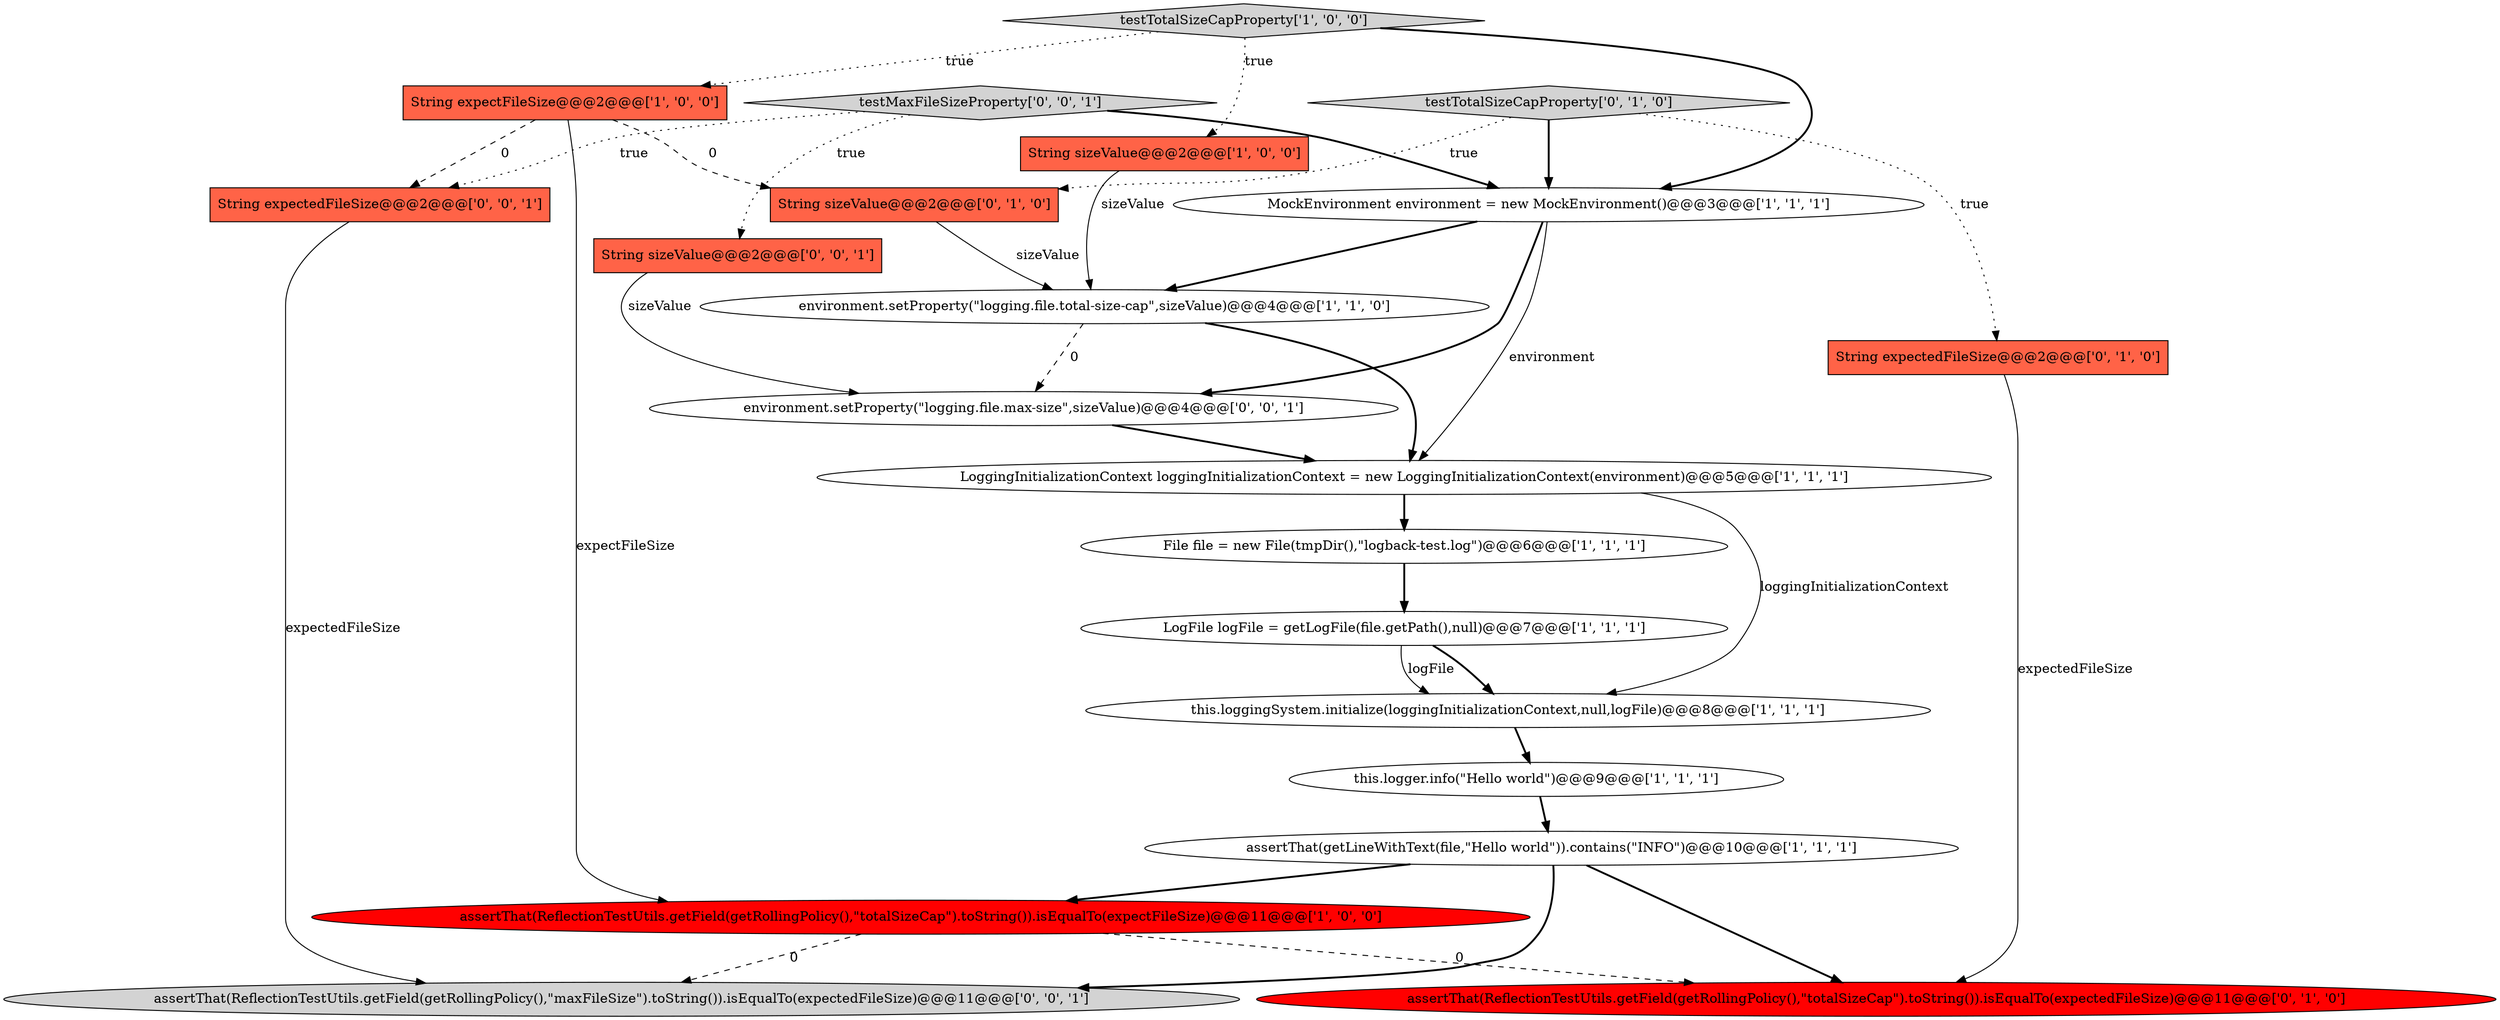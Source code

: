 digraph {
1 [style = filled, label = "environment.setProperty(\"logging.file.total-size-cap\",sizeValue)@@@4@@@['1', '1', '0']", fillcolor = white, shape = ellipse image = "AAA0AAABBB1BBB"];
8 [style = filled, label = "String sizeValue@@@2@@@['1', '0', '0']", fillcolor = tomato, shape = box image = "AAA0AAABBB1BBB"];
5 [style = filled, label = "testTotalSizeCapProperty['1', '0', '0']", fillcolor = lightgray, shape = diamond image = "AAA0AAABBB1BBB"];
9 [style = filled, label = "LoggingInitializationContext loggingInitializationContext = new LoggingInitializationContext(environment)@@@5@@@['1', '1', '1']", fillcolor = white, shape = ellipse image = "AAA0AAABBB1BBB"];
17 [style = filled, label = "String sizeValue@@@2@@@['0', '0', '1']", fillcolor = tomato, shape = box image = "AAA0AAABBB3BBB"];
19 [style = filled, label = "assertThat(ReflectionTestUtils.getField(getRollingPolicy(),\"maxFileSize\").toString()).isEqualTo(expectedFileSize)@@@11@@@['0', '0', '1']", fillcolor = lightgray, shape = ellipse image = "AAA0AAABBB3BBB"];
20 [style = filled, label = "String expectedFileSize@@@2@@@['0', '0', '1']", fillcolor = tomato, shape = box image = "AAA0AAABBB3BBB"];
7 [style = filled, label = "this.logger.info(\"Hello world\")@@@9@@@['1', '1', '1']", fillcolor = white, shape = ellipse image = "AAA0AAABBB1BBB"];
6 [style = filled, label = "LogFile logFile = getLogFile(file.getPath(),null)@@@7@@@['1', '1', '1']", fillcolor = white, shape = ellipse image = "AAA0AAABBB1BBB"];
11 [style = filled, label = "MockEnvironment environment = new MockEnvironment()@@@3@@@['1', '1', '1']", fillcolor = white, shape = ellipse image = "AAA0AAABBB1BBB"];
4 [style = filled, label = "assertThat(ReflectionTestUtils.getField(getRollingPolicy(),\"totalSizeCap\").toString()).isEqualTo(expectFileSize)@@@11@@@['1', '0', '0']", fillcolor = red, shape = ellipse image = "AAA1AAABBB1BBB"];
0 [style = filled, label = "assertThat(getLineWithText(file,\"Hello world\")).contains(\"INFO\")@@@10@@@['1', '1', '1']", fillcolor = white, shape = ellipse image = "AAA0AAABBB1BBB"];
3 [style = filled, label = "this.loggingSystem.initialize(loggingInitializationContext,null,logFile)@@@8@@@['1', '1', '1']", fillcolor = white, shape = ellipse image = "AAA0AAABBB1BBB"];
15 [style = filled, label = "testTotalSizeCapProperty['0', '1', '0']", fillcolor = lightgray, shape = diamond image = "AAA0AAABBB2BBB"];
14 [style = filled, label = "assertThat(ReflectionTestUtils.getField(getRollingPolicy(),\"totalSizeCap\").toString()).isEqualTo(expectedFileSize)@@@11@@@['0', '1', '0']", fillcolor = red, shape = ellipse image = "AAA1AAABBB2BBB"];
2 [style = filled, label = "File file = new File(tmpDir(),\"logback-test.log\")@@@6@@@['1', '1', '1']", fillcolor = white, shape = ellipse image = "AAA0AAABBB1BBB"];
16 [style = filled, label = "testMaxFileSizeProperty['0', '0', '1']", fillcolor = lightgray, shape = diamond image = "AAA0AAABBB3BBB"];
12 [style = filled, label = "String expectedFileSize@@@2@@@['0', '1', '0']", fillcolor = tomato, shape = box image = "AAA0AAABBB2BBB"];
10 [style = filled, label = "String expectFileSize@@@2@@@['1', '0', '0']", fillcolor = tomato, shape = box image = "AAA1AAABBB1BBB"];
18 [style = filled, label = "environment.setProperty(\"logging.file.max-size\",sizeValue)@@@4@@@['0', '0', '1']", fillcolor = white, shape = ellipse image = "AAA0AAABBB3BBB"];
13 [style = filled, label = "String sizeValue@@@2@@@['0', '1', '0']", fillcolor = tomato, shape = box image = "AAA1AAABBB2BBB"];
8->1 [style = solid, label="sizeValue"];
6->3 [style = bold, label=""];
13->1 [style = solid, label="sizeValue"];
16->11 [style = bold, label=""];
11->1 [style = bold, label=""];
9->2 [style = bold, label=""];
2->6 [style = bold, label=""];
0->19 [style = bold, label=""];
17->18 [style = solid, label="sizeValue"];
11->9 [style = solid, label="environment"];
5->10 [style = dotted, label="true"];
16->17 [style = dotted, label="true"];
16->20 [style = dotted, label="true"];
7->0 [style = bold, label=""];
1->18 [style = dashed, label="0"];
10->13 [style = dashed, label="0"];
10->4 [style = solid, label="expectFileSize"];
11->18 [style = bold, label=""];
1->9 [style = bold, label=""];
15->13 [style = dotted, label="true"];
0->14 [style = bold, label=""];
12->14 [style = solid, label="expectedFileSize"];
15->11 [style = bold, label=""];
3->7 [style = bold, label=""];
0->4 [style = bold, label=""];
18->9 [style = bold, label=""];
15->12 [style = dotted, label="true"];
4->19 [style = dashed, label="0"];
10->20 [style = dashed, label="0"];
20->19 [style = solid, label="expectedFileSize"];
4->14 [style = dashed, label="0"];
5->11 [style = bold, label=""];
5->8 [style = dotted, label="true"];
9->3 [style = solid, label="loggingInitializationContext"];
6->3 [style = solid, label="logFile"];
}

